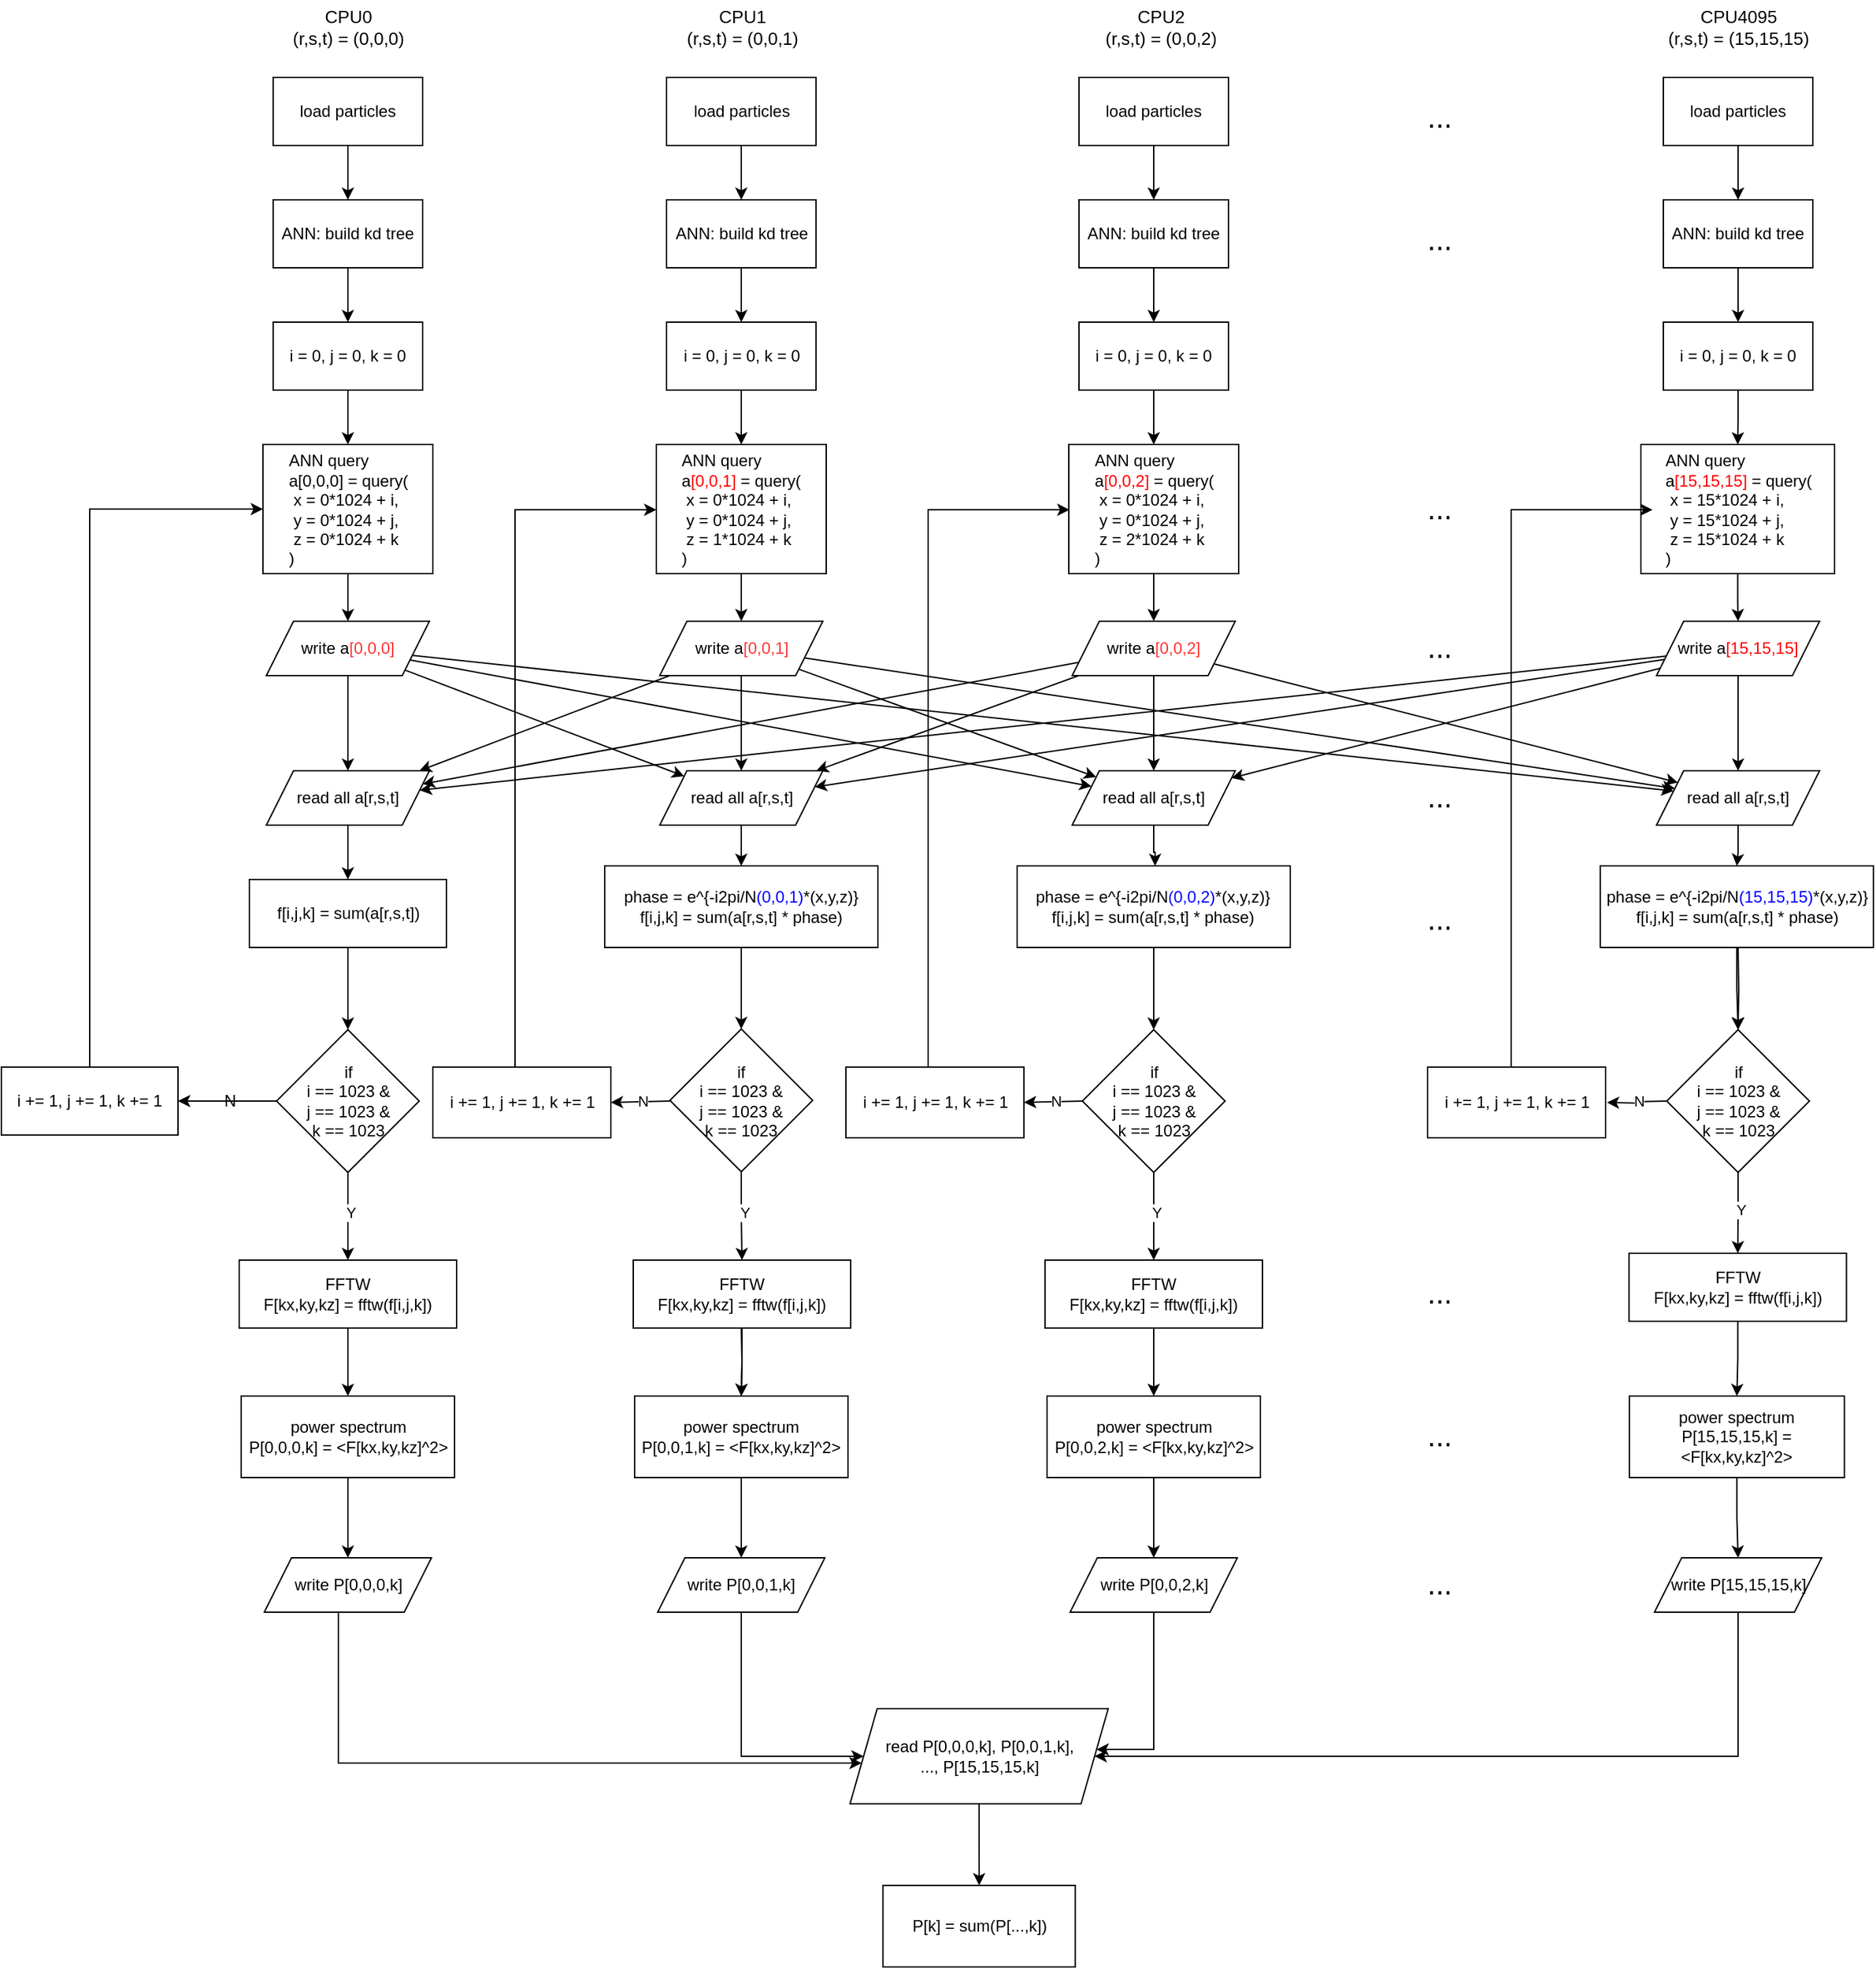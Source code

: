 <mxfile version="23.1.1" type="github">
  <diagram name="Page-1" id="rjDrSSfWqjY-BQv2FjJS">
    <mxGraphModel dx="1452" dy="378" grid="1" gridSize="10" guides="1" tooltips="1" connect="1" arrows="1" fold="1" page="1" pageScale="1" pageWidth="827" pageHeight="1169" math="0" shadow="0">
      <root>
        <mxCell id="0" />
        <mxCell id="1" parent="0" />
        <mxCell id="TZ_Lwikpa9NxjboD3mck-4" value="" style="edgeStyle=orthogonalEdgeStyle;rounded=0;orthogonalLoop=1;jettySize=auto;html=1;" parent="1" source="AGraJKZwO1HRTsfSJN3S-1" target="AGraJKZwO1HRTsfSJN3S-2" edge="1">
          <mxGeometry relative="1" as="geometry" />
        </mxCell>
        <mxCell id="AGraJKZwO1HRTsfSJN3S-1" value="load particles" style="rounded=0;whiteSpace=wrap;html=1;" parent="1" vertex="1">
          <mxGeometry x="-548" y="80" width="110" height="50" as="geometry" />
        </mxCell>
        <mxCell id="AGraJKZwO1HRTsfSJN3S-16" value="" style="edgeStyle=orthogonalEdgeStyle;rounded=0;orthogonalLoop=1;jettySize=auto;html=1;" parent="1" source="AGraJKZwO1HRTsfSJN3S-2" target="AGraJKZwO1HRTsfSJN3S-15" edge="1">
          <mxGeometry relative="1" as="geometry" />
        </mxCell>
        <mxCell id="AGraJKZwO1HRTsfSJN3S-2" value="&lt;div&gt;ANN: build kd tree&lt;/div&gt;" style="rounded=0;whiteSpace=wrap;html=1;" parent="1" vertex="1">
          <mxGeometry x="-548" y="170" width="110" height="50" as="geometry" />
        </mxCell>
        <mxCell id="AGraJKZwO1HRTsfSJN3S-13" value="&lt;div style=&quot;font-size: 22px;&quot;&gt;...&lt;/div&gt;" style="text;html=1;align=center;verticalAlign=middle;resizable=0;points=[];autosize=1;strokeColor=none;fillColor=none;" parent="1" vertex="1">
          <mxGeometry x="290" y="90" width="40" height="40" as="geometry" />
        </mxCell>
        <mxCell id="TZ_Lwikpa9NxjboD3mck-2" value="" style="edgeStyle=orthogonalEdgeStyle;rounded=0;orthogonalLoop=1;jettySize=auto;html=1;" parent="1" source="AGraJKZwO1HRTsfSJN3S-15" target="TZ_Lwikpa9NxjboD3mck-1" edge="1">
          <mxGeometry relative="1" as="geometry" />
        </mxCell>
        <mxCell id="AGraJKZwO1HRTsfSJN3S-15" value="i = 0, j = 0, k = 0" style="rounded=0;whiteSpace=wrap;html=1;" parent="1" vertex="1">
          <mxGeometry x="-548" y="260" width="110" height="50" as="geometry" />
        </mxCell>
        <mxCell id="TZ_Lwikpa9NxjboD3mck-6" value="" style="edgeStyle=orthogonalEdgeStyle;rounded=0;orthogonalLoop=1;jettySize=auto;html=1;" parent="1" source="TZ_Lwikpa9NxjboD3mck-1" target="TZ_Lwikpa9NxjboD3mck-5" edge="1">
          <mxGeometry relative="1" as="geometry" />
        </mxCell>
        <mxCell id="TZ_Lwikpa9NxjboD3mck-1" value="&lt;div style=&quot;text-align: left;&quot;&gt;ANN query&lt;/div&gt;&lt;div style=&quot;text-align: left;&quot;&gt;a[0,0,0] = query(&lt;/div&gt;&lt;div style=&quot;text-align: left;&quot;&gt;&amp;nbsp;x = 0*1024 + i,&lt;/div&gt;&lt;div style=&quot;text-align: left;&quot;&gt;&amp;nbsp;y = 0*1024 + j,&lt;/div&gt;&lt;div style=&quot;text-align: left;&quot;&gt;&amp;nbsp;z = 0*1024 + k&lt;/div&gt;&lt;div style=&quot;text-align: left;&quot;&gt;)&lt;/div&gt;" style="whiteSpace=wrap;html=1;rounded=0;" parent="1" vertex="1">
          <mxGeometry x="-555.5" y="350" width="125" height="95" as="geometry" />
        </mxCell>
        <mxCell id="TZ_Lwikpa9NxjboD3mck-8" value="" style="edgeStyle=orthogonalEdgeStyle;rounded=0;orthogonalLoop=1;jettySize=auto;html=1;" parent="1" source="TZ_Lwikpa9NxjboD3mck-5" target="TZ_Lwikpa9NxjboD3mck-7" edge="1">
          <mxGeometry relative="1" as="geometry" />
        </mxCell>
        <mxCell id="JOAAcKpVN8bpqGciNnZg-158" style="edgeStyle=none;shape=connector;rounded=0;orthogonalLoop=1;jettySize=auto;html=1;labelBackgroundColor=default;strokeColor=default;align=center;verticalAlign=middle;fontFamily=Helvetica;fontSize=11;fontColor=default;endArrow=classic;" parent="1" source="TZ_Lwikpa9NxjboD3mck-5" target="JOAAcKpVN8bpqGciNnZg-75" edge="1">
          <mxGeometry relative="1" as="geometry" />
        </mxCell>
        <mxCell id="JOAAcKpVN8bpqGciNnZg-162" style="edgeStyle=none;shape=connector;rounded=0;orthogonalLoop=1;jettySize=auto;html=1;labelBackgroundColor=default;strokeColor=default;align=center;verticalAlign=middle;fontFamily=Helvetica;fontSize=11;fontColor=default;endArrow=classic;" parent="1" source="TZ_Lwikpa9NxjboD3mck-5" target="JOAAcKpVN8bpqGciNnZg-98" edge="1">
          <mxGeometry relative="1" as="geometry" />
        </mxCell>
        <mxCell id="JOAAcKpVN8bpqGciNnZg-166" style="edgeStyle=none;shape=connector;rounded=0;orthogonalLoop=1;jettySize=auto;html=1;labelBackgroundColor=default;strokeColor=default;align=center;verticalAlign=middle;fontFamily=Helvetica;fontSize=11;fontColor=default;endArrow=classic;" parent="1" source="TZ_Lwikpa9NxjboD3mck-5" target="JOAAcKpVN8bpqGciNnZg-120" edge="1">
          <mxGeometry relative="1" as="geometry" />
        </mxCell>
        <mxCell id="TZ_Lwikpa9NxjboD3mck-5" value="write a&lt;font color=&quot;#ff3333&quot;&gt;[0,0,0]&lt;/font&gt;" style="shape=parallelogram;perimeter=parallelogramPerimeter;whiteSpace=wrap;html=1;fixedSize=1;rounded=0;" parent="1" vertex="1">
          <mxGeometry x="-553" y="480" width="120" height="40" as="geometry" />
        </mxCell>
        <mxCell id="TZ_Lwikpa9NxjboD3mck-10" value="" style="edgeStyle=orthogonalEdgeStyle;rounded=0;orthogonalLoop=1;jettySize=auto;html=1;" parent="1" source="TZ_Lwikpa9NxjboD3mck-7" target="TZ_Lwikpa9NxjboD3mck-9" edge="1">
          <mxGeometry relative="1" as="geometry" />
        </mxCell>
        <mxCell id="TZ_Lwikpa9NxjboD3mck-7" value="read all a[r,s,t]" style="shape=parallelogram;perimeter=parallelogramPerimeter;whiteSpace=wrap;html=1;fixedSize=1;rounded=0;" parent="1" vertex="1">
          <mxGeometry x="-553" y="590" width="120" height="40" as="geometry" />
        </mxCell>
        <mxCell id="JOAAcKpVN8bpqGciNnZg-4" value="" style="edgeStyle=orthogonalEdgeStyle;rounded=0;orthogonalLoop=1;jettySize=auto;html=1;" parent="1" source="TZ_Lwikpa9NxjboD3mck-9" target="JOAAcKpVN8bpqGciNnZg-3" edge="1">
          <mxGeometry relative="1" as="geometry" />
        </mxCell>
        <mxCell id="TZ_Lwikpa9NxjboD3mck-9" value="f[i,j,k] = sum(a[r,s,t])" style="whiteSpace=wrap;html=1;rounded=0;" parent="1" vertex="1">
          <mxGeometry x="-565.5" y="670" width="145" height="50" as="geometry" />
        </mxCell>
        <mxCell id="JOAAcKpVN8bpqGciNnZg-6" value="" style="edgeStyle=orthogonalEdgeStyle;rounded=0;orthogonalLoop=1;jettySize=auto;html=1;" parent="1" source="JOAAcKpVN8bpqGciNnZg-3" target="JOAAcKpVN8bpqGciNnZg-5" edge="1">
          <mxGeometry relative="1" as="geometry" />
        </mxCell>
        <mxCell id="JOAAcKpVN8bpqGciNnZg-10" value="" style="edgeStyle=orthogonalEdgeStyle;rounded=0;orthogonalLoop=1;jettySize=auto;html=1;" parent="1" source="JOAAcKpVN8bpqGciNnZg-3" target="JOAAcKpVN8bpqGciNnZg-9" edge="1">
          <mxGeometry relative="1" as="geometry" />
        </mxCell>
        <mxCell id="JOAAcKpVN8bpqGciNnZg-11" value="&lt;div&gt;Y&lt;/div&gt;" style="edgeLabel;html=1;align=center;verticalAlign=middle;resizable=0;points=[];" parent="JOAAcKpVN8bpqGciNnZg-10" vertex="1" connectable="0">
          <mxGeometry x="-0.102" y="2" relative="1" as="geometry">
            <mxPoint as="offset" />
          </mxGeometry>
        </mxCell>
        <mxCell id="JOAAcKpVN8bpqGciNnZg-3" value="&lt;div&gt;if&lt;br&gt;&lt;/div&gt;&lt;div&gt;i == 1023 &amp;amp;&lt;br&gt;&lt;/div&gt;&lt;div&gt;j == 1023 &amp;amp;&lt;br&gt;&lt;/div&gt;&lt;div&gt;k == 1023&lt;br&gt;&lt;/div&gt;" style="rhombus;whiteSpace=wrap;html=1;rounded=0;" parent="1" vertex="1">
          <mxGeometry x="-545.5" y="780.5" width="105" height="105" as="geometry" />
        </mxCell>
        <mxCell id="JOAAcKpVN8bpqGciNnZg-8" style="edgeStyle=orthogonalEdgeStyle;rounded=0;orthogonalLoop=1;jettySize=auto;html=1;entryX=0;entryY=0.5;entryDx=0;entryDy=0;" parent="1" source="JOAAcKpVN8bpqGciNnZg-5" target="TZ_Lwikpa9NxjboD3mck-1" edge="1">
          <mxGeometry relative="1" as="geometry">
            <mxPoint x="-683" y="330" as="targetPoint" />
            <Array as="points">
              <mxPoint x="-683" y="398" />
            </Array>
          </mxGeometry>
        </mxCell>
        <mxCell id="JOAAcKpVN8bpqGciNnZg-5" value="i += 1, j += 1, k += 1" style="whiteSpace=wrap;html=1;rounded=0;" parent="1" vertex="1">
          <mxGeometry x="-748" y="808" width="130" height="50" as="geometry" />
        </mxCell>
        <mxCell id="JOAAcKpVN8bpqGciNnZg-7" value="N" style="text;html=1;align=center;verticalAlign=middle;resizable=0;points=[];autosize=1;strokeColor=none;fillColor=none;" parent="1" vertex="1">
          <mxGeometry x="-595.5" y="818" width="30" height="30" as="geometry" />
        </mxCell>
        <mxCell id="JOAAcKpVN8bpqGciNnZg-52" value="" style="edgeStyle=orthogonalEdgeStyle;rounded=0;orthogonalLoop=1;jettySize=auto;html=1;" parent="1" source="JOAAcKpVN8bpqGciNnZg-9" target="JOAAcKpVN8bpqGciNnZg-51" edge="1">
          <mxGeometry relative="1" as="geometry" />
        </mxCell>
        <mxCell id="JOAAcKpVN8bpqGciNnZg-9" value="&lt;div&gt;FFTW&lt;/div&gt;&lt;div&gt;F[kx,ky,kz] = fftw(f[i,j,k])&lt;/div&gt;" style="whiteSpace=wrap;html=1;rounded=0;" parent="1" vertex="1">
          <mxGeometry x="-573" y="950" width="160" height="50" as="geometry" />
        </mxCell>
        <mxCell id="JOAAcKpVN8bpqGciNnZg-54" value="" style="edgeStyle=orthogonalEdgeStyle;rounded=0;orthogonalLoop=1;jettySize=auto;html=1;" parent="1" source="JOAAcKpVN8bpqGciNnZg-51" target="JOAAcKpVN8bpqGciNnZg-53" edge="1">
          <mxGeometry relative="1" as="geometry" />
        </mxCell>
        <mxCell id="JOAAcKpVN8bpqGciNnZg-51" value="&lt;div&gt;power spectrum&lt;/div&gt;&lt;div&gt;P[0,0,0,k] = &amp;lt;F[kx,ky,kz]^2&amp;gt;&lt;br&gt;&lt;/div&gt;" style="whiteSpace=wrap;html=1;rounded=0;" parent="1" vertex="1">
          <mxGeometry x="-571.5" y="1050" width="157" height="60" as="geometry" />
        </mxCell>
        <mxCell id="JOAAcKpVN8bpqGciNnZg-60" value="" style="edgeStyle=orthogonalEdgeStyle;rounded=0;orthogonalLoop=1;jettySize=auto;html=1;" parent="1" source="JOAAcKpVN8bpqGciNnZg-53" target="JOAAcKpVN8bpqGciNnZg-59" edge="1">
          <mxGeometry relative="1" as="geometry">
            <Array as="points">
              <mxPoint x="-500" y="1320" />
            </Array>
          </mxGeometry>
        </mxCell>
        <mxCell id="JOAAcKpVN8bpqGciNnZg-53" value="write P[0,0,0,k]" style="shape=parallelogram;perimeter=parallelogramPerimeter;whiteSpace=wrap;html=1;fixedSize=1;rounded=0;" parent="1" vertex="1">
          <mxGeometry x="-554.5" y="1169" width="123" height="40" as="geometry" />
        </mxCell>
        <mxCell id="JOAAcKpVN8bpqGciNnZg-62" value="" style="edgeStyle=orthogonalEdgeStyle;rounded=0;orthogonalLoop=1;jettySize=auto;html=1;" parent="1" source="JOAAcKpVN8bpqGciNnZg-59" target="JOAAcKpVN8bpqGciNnZg-61" edge="1">
          <mxGeometry relative="1" as="geometry" />
        </mxCell>
        <mxCell id="JOAAcKpVN8bpqGciNnZg-59" value="&lt;div&gt;read P[0,0,0,k], P[0,0,1,k],&lt;/div&gt;&lt;div&gt;..., P[15,15,15,k]&lt;br&gt;&lt;/div&gt;" style="shape=parallelogram;perimeter=parallelogramPerimeter;whiteSpace=wrap;html=1;fixedSize=1;rounded=0;" parent="1" vertex="1">
          <mxGeometry x="-123.5" y="1280" width="190" height="70" as="geometry" />
        </mxCell>
        <mxCell id="JOAAcKpVN8bpqGciNnZg-61" value="P[k] = sum(P[...,k])" style="whiteSpace=wrap;html=1;rounded=0;" parent="1" vertex="1">
          <mxGeometry x="-99.25" y="1410" width="141.5" height="60" as="geometry" />
        </mxCell>
        <mxCell id="JOAAcKpVN8bpqGciNnZg-64" value="" style="edgeStyle=orthogonalEdgeStyle;rounded=0;orthogonalLoop=1;jettySize=auto;html=1;" parent="1" source="JOAAcKpVN8bpqGciNnZg-65" target="JOAAcKpVN8bpqGciNnZg-67" edge="1">
          <mxGeometry relative="1" as="geometry" />
        </mxCell>
        <mxCell id="JOAAcKpVN8bpqGciNnZg-65" value="load particles" style="rounded=0;whiteSpace=wrap;html=1;" parent="1" vertex="1">
          <mxGeometry x="-258.5" y="80" width="110" height="50" as="geometry" />
        </mxCell>
        <mxCell id="JOAAcKpVN8bpqGciNnZg-66" value="" style="edgeStyle=orthogonalEdgeStyle;rounded=0;orthogonalLoop=1;jettySize=auto;html=1;" parent="1" source="JOAAcKpVN8bpqGciNnZg-67" target="JOAAcKpVN8bpqGciNnZg-69" edge="1">
          <mxGeometry relative="1" as="geometry" />
        </mxCell>
        <mxCell id="JOAAcKpVN8bpqGciNnZg-67" value="&lt;div&gt;ANN: build kd tree&lt;/div&gt;" style="rounded=0;whiteSpace=wrap;html=1;" parent="1" vertex="1">
          <mxGeometry x="-258.5" y="170" width="110" height="50" as="geometry" />
        </mxCell>
        <mxCell id="JOAAcKpVN8bpqGciNnZg-68" value="" style="edgeStyle=orthogonalEdgeStyle;rounded=0;orthogonalLoop=1;jettySize=auto;html=1;" parent="1" source="JOAAcKpVN8bpqGciNnZg-69" target="JOAAcKpVN8bpqGciNnZg-71" edge="1">
          <mxGeometry relative="1" as="geometry" />
        </mxCell>
        <mxCell id="JOAAcKpVN8bpqGciNnZg-69" value="i = 0, j = 0, k = 0" style="rounded=0;whiteSpace=wrap;html=1;" parent="1" vertex="1">
          <mxGeometry x="-258.5" y="260" width="110" height="50" as="geometry" />
        </mxCell>
        <mxCell id="JOAAcKpVN8bpqGciNnZg-70" value="" style="edgeStyle=orthogonalEdgeStyle;rounded=0;orthogonalLoop=1;jettySize=auto;html=1;" parent="1" source="JOAAcKpVN8bpqGciNnZg-71" target="JOAAcKpVN8bpqGciNnZg-73" edge="1">
          <mxGeometry relative="1" as="geometry" />
        </mxCell>
        <mxCell id="JOAAcKpVN8bpqGciNnZg-71" value="&lt;div style=&quot;text-align: left;&quot;&gt;ANN query&lt;/div&gt;&lt;div style=&quot;text-align: left;&quot;&gt;a&lt;font color=&quot;#ff0000&quot;&gt;[0,0,1]&lt;/font&gt; = query(&lt;/div&gt;&lt;div style=&quot;text-align: left;&quot;&gt;&amp;nbsp;x = 0*1024 + i,&lt;/div&gt;&lt;div style=&quot;text-align: left;&quot;&gt;&amp;nbsp;y = 0*1024 + j,&lt;/div&gt;&lt;div style=&quot;text-align: left;&quot;&gt;&amp;nbsp;z = 1*1024 + k&lt;/div&gt;&lt;div style=&quot;text-align: left;&quot;&gt;)&lt;/div&gt;" style="whiteSpace=wrap;html=1;rounded=0;" parent="1" vertex="1">
          <mxGeometry x="-266" y="350" width="125" height="95" as="geometry" />
        </mxCell>
        <mxCell id="JOAAcKpVN8bpqGciNnZg-72" value="" style="edgeStyle=orthogonalEdgeStyle;rounded=0;orthogonalLoop=1;jettySize=auto;html=1;" parent="1" source="JOAAcKpVN8bpqGciNnZg-73" target="JOAAcKpVN8bpqGciNnZg-75" edge="1">
          <mxGeometry relative="1" as="geometry" />
        </mxCell>
        <mxCell id="JOAAcKpVN8bpqGciNnZg-155" style="rounded=0;orthogonalLoop=1;jettySize=auto;html=1;jumpStyle=none;" parent="1" source="JOAAcKpVN8bpqGciNnZg-73" target="TZ_Lwikpa9NxjboD3mck-7" edge="1">
          <mxGeometry relative="1" as="geometry" />
        </mxCell>
        <mxCell id="JOAAcKpVN8bpqGciNnZg-161" style="edgeStyle=none;shape=connector;rounded=0;orthogonalLoop=1;jettySize=auto;html=1;labelBackgroundColor=default;strokeColor=default;align=center;verticalAlign=middle;fontFamily=Helvetica;fontSize=11;fontColor=default;endArrow=classic;" parent="1" source="JOAAcKpVN8bpqGciNnZg-73" target="JOAAcKpVN8bpqGciNnZg-98" edge="1">
          <mxGeometry relative="1" as="geometry" />
        </mxCell>
        <mxCell id="JOAAcKpVN8bpqGciNnZg-165" style="edgeStyle=none;shape=connector;rounded=0;orthogonalLoop=1;jettySize=auto;html=1;labelBackgroundColor=default;strokeColor=default;align=center;verticalAlign=middle;fontFamily=Helvetica;fontSize=11;fontColor=default;endArrow=classic;" parent="1" source="JOAAcKpVN8bpqGciNnZg-73" target="JOAAcKpVN8bpqGciNnZg-120" edge="1">
          <mxGeometry relative="1" as="geometry" />
        </mxCell>
        <mxCell id="JOAAcKpVN8bpqGciNnZg-73" value="write a&lt;font color=&quot;#ff3333&quot;&gt;[0,0,1]&lt;/font&gt;" style="shape=parallelogram;perimeter=parallelogramPerimeter;whiteSpace=wrap;html=1;fixedSize=1;rounded=0;" parent="1" vertex="1">
          <mxGeometry x="-263.5" y="480" width="120" height="40" as="geometry" />
        </mxCell>
        <mxCell id="JOAAcKpVN8bpqGciNnZg-74" value="" style="edgeStyle=orthogonalEdgeStyle;rounded=0;orthogonalLoop=1;jettySize=auto;html=1;" parent="1" source="JOAAcKpVN8bpqGciNnZg-75" target="JOAAcKpVN8bpqGciNnZg-77" edge="1">
          <mxGeometry relative="1" as="geometry" />
        </mxCell>
        <mxCell id="JOAAcKpVN8bpqGciNnZg-75" value="read all a[r,s,t]" style="shape=parallelogram;perimeter=parallelogramPerimeter;whiteSpace=wrap;html=1;fixedSize=1;rounded=0;" parent="1" vertex="1">
          <mxGeometry x="-263.5" y="590" width="120" height="40" as="geometry" />
        </mxCell>
        <mxCell id="JOAAcKpVN8bpqGciNnZg-76" value="" style="edgeStyle=orthogonalEdgeStyle;rounded=0;orthogonalLoop=1;jettySize=auto;html=1;" parent="1" source="JOAAcKpVN8bpqGciNnZg-77" target="JOAAcKpVN8bpqGciNnZg-80" edge="1">
          <mxGeometry relative="1" as="geometry" />
        </mxCell>
        <mxCell id="JOAAcKpVN8bpqGciNnZg-77" value="phase = e^{-i2pi/N&lt;font color=&quot;#0000ff&quot;&gt;(0,0,1)&lt;/font&gt;*(x,y,z)}&lt;br&gt;f[i,j,k] = sum(a[r,s,t] * phase)" style="whiteSpace=wrap;html=1;rounded=0;" parent="1" vertex="1">
          <mxGeometry x="-304.01" y="660" width="201.01" height="60" as="geometry" />
        </mxCell>
        <mxCell id="JOAAcKpVN8bpqGciNnZg-78" value="" style="edgeStyle=orthogonalEdgeStyle;rounded=0;orthogonalLoop=1;jettySize=auto;html=1;" parent="1" source="JOAAcKpVN8bpqGciNnZg-80" target="RxR3Cu6pKEVMTYUcIJLe-5" edge="1">
          <mxGeometry relative="1" as="geometry">
            <mxPoint x="-203.5" y="945" as="targetPoint" />
          </mxGeometry>
        </mxCell>
        <mxCell id="JOAAcKpVN8bpqGciNnZg-79" value="&lt;div&gt;Y&lt;/div&gt;" style="edgeLabel;html=1;align=center;verticalAlign=middle;resizable=0;points=[];" parent="JOAAcKpVN8bpqGciNnZg-78" vertex="1" connectable="0">
          <mxGeometry x="-0.102" y="2" relative="1" as="geometry">
            <mxPoint as="offset" />
          </mxGeometry>
        </mxCell>
        <mxCell id="JOAAcKpVN8bpqGciNnZg-80" value="&lt;div&gt;if&lt;br&gt;&lt;/div&gt;&lt;div&gt;i == 1023 &amp;amp;&lt;br&gt;&lt;/div&gt;&lt;div&gt;j == 1023 &amp;amp;&lt;br&gt;&lt;/div&gt;&lt;div&gt;k == 1023&lt;br&gt;&lt;/div&gt;" style="rhombus;whiteSpace=wrap;html=1;rounded=0;" parent="1" vertex="1">
          <mxGeometry x="-256" y="780" width="105" height="105" as="geometry" />
        </mxCell>
        <mxCell id="JOAAcKpVN8bpqGciNnZg-82" value="" style="edgeStyle=orthogonalEdgeStyle;rounded=0;orthogonalLoop=1;jettySize=auto;html=1;" parent="1" target="JOAAcKpVN8bpqGciNnZg-85" edge="1">
          <mxGeometry relative="1" as="geometry">
            <mxPoint x="-203.495" y="1000" as="sourcePoint" />
          </mxGeometry>
        </mxCell>
        <mxCell id="JOAAcKpVN8bpqGciNnZg-84" value="" style="edgeStyle=orthogonalEdgeStyle;rounded=0;orthogonalLoop=1;jettySize=auto;html=1;" parent="1" source="JOAAcKpVN8bpqGciNnZg-85" target="JOAAcKpVN8bpqGciNnZg-86" edge="1">
          <mxGeometry relative="1" as="geometry" />
        </mxCell>
        <mxCell id="JOAAcKpVN8bpqGciNnZg-85" value="&lt;div&gt;power spectrum&lt;/div&gt;&lt;div&gt;P[0,0,1,k] = &amp;lt;F[kx,ky,kz]^2&amp;gt;&lt;br&gt;&lt;/div&gt;" style="whiteSpace=wrap;html=1;rounded=0;" parent="1" vertex="1">
          <mxGeometry x="-282" y="1050" width="157" height="60" as="geometry" />
        </mxCell>
        <mxCell id="JOAAcKpVN8bpqGciNnZg-131" style="edgeStyle=orthogonalEdgeStyle;rounded=0;orthogonalLoop=1;jettySize=auto;html=1;" parent="1" source="JOAAcKpVN8bpqGciNnZg-86" target="JOAAcKpVN8bpqGciNnZg-59" edge="1">
          <mxGeometry relative="1" as="geometry">
            <Array as="points">
              <mxPoint x="-203" y="1315" />
            </Array>
          </mxGeometry>
        </mxCell>
        <mxCell id="JOAAcKpVN8bpqGciNnZg-86" value="write P[0,0,1,k]" style="shape=parallelogram;perimeter=parallelogramPerimeter;whiteSpace=wrap;html=1;fixedSize=1;rounded=0;" parent="1" vertex="1">
          <mxGeometry x="-265" y="1169" width="123" height="40" as="geometry" />
        </mxCell>
        <mxCell id="JOAAcKpVN8bpqGciNnZg-87" value="" style="edgeStyle=orthogonalEdgeStyle;rounded=0;orthogonalLoop=1;jettySize=auto;html=1;" parent="1" source="JOAAcKpVN8bpqGciNnZg-88" target="JOAAcKpVN8bpqGciNnZg-90" edge="1">
          <mxGeometry relative="1" as="geometry" />
        </mxCell>
        <mxCell id="JOAAcKpVN8bpqGciNnZg-88" value="load particles" style="rounded=0;whiteSpace=wrap;html=1;" parent="1" vertex="1">
          <mxGeometry x="45" y="80" width="110" height="50" as="geometry" />
        </mxCell>
        <mxCell id="JOAAcKpVN8bpqGciNnZg-89" value="" style="edgeStyle=orthogonalEdgeStyle;rounded=0;orthogonalLoop=1;jettySize=auto;html=1;" parent="1" source="JOAAcKpVN8bpqGciNnZg-90" target="JOAAcKpVN8bpqGciNnZg-92" edge="1">
          <mxGeometry relative="1" as="geometry" />
        </mxCell>
        <mxCell id="JOAAcKpVN8bpqGciNnZg-90" value="&lt;div&gt;ANN: build kd tree&lt;/div&gt;" style="rounded=0;whiteSpace=wrap;html=1;" parent="1" vertex="1">
          <mxGeometry x="45" y="170" width="110" height="50" as="geometry" />
        </mxCell>
        <mxCell id="JOAAcKpVN8bpqGciNnZg-91" value="" style="edgeStyle=orthogonalEdgeStyle;rounded=0;orthogonalLoop=1;jettySize=auto;html=1;" parent="1" source="JOAAcKpVN8bpqGciNnZg-92" target="JOAAcKpVN8bpqGciNnZg-94" edge="1">
          <mxGeometry relative="1" as="geometry" />
        </mxCell>
        <mxCell id="JOAAcKpVN8bpqGciNnZg-92" value="i = 0, j = 0, k = 0" style="rounded=0;whiteSpace=wrap;html=1;" parent="1" vertex="1">
          <mxGeometry x="45" y="260" width="110" height="50" as="geometry" />
        </mxCell>
        <mxCell id="JOAAcKpVN8bpqGciNnZg-93" value="" style="edgeStyle=orthogonalEdgeStyle;rounded=0;orthogonalLoop=1;jettySize=auto;html=1;" parent="1" source="JOAAcKpVN8bpqGciNnZg-94" target="JOAAcKpVN8bpqGciNnZg-96" edge="1">
          <mxGeometry relative="1" as="geometry" />
        </mxCell>
        <mxCell id="JOAAcKpVN8bpqGciNnZg-94" value="&lt;div style=&quot;text-align: left;&quot;&gt;ANN query&lt;/div&gt;&lt;div style=&quot;text-align: left;&quot;&gt;a&lt;font color=&quot;#ff0000&quot;&gt;[0,0,2]&lt;/font&gt; = query(&lt;/div&gt;&lt;div style=&quot;text-align: left;&quot;&gt;&amp;nbsp;x = 0*1024 + i,&lt;/div&gt;&lt;div style=&quot;text-align: left;&quot;&gt;&amp;nbsp;y = 0*1024 + j,&lt;/div&gt;&lt;div style=&quot;text-align: left;&quot;&gt;&amp;nbsp;z = 2*1024 + k&lt;/div&gt;&lt;div style=&quot;text-align: left;&quot;&gt;)&lt;/div&gt;" style="whiteSpace=wrap;html=1;rounded=0;" parent="1" vertex="1">
          <mxGeometry x="37.5" y="350" width="125" height="95" as="geometry" />
        </mxCell>
        <mxCell id="JOAAcKpVN8bpqGciNnZg-95" value="" style="edgeStyle=orthogonalEdgeStyle;rounded=0;orthogonalLoop=1;jettySize=auto;html=1;" parent="1" source="JOAAcKpVN8bpqGciNnZg-96" target="JOAAcKpVN8bpqGciNnZg-98" edge="1">
          <mxGeometry relative="1" as="geometry" />
        </mxCell>
        <mxCell id="JOAAcKpVN8bpqGciNnZg-156" style="rounded=0;orthogonalLoop=1;jettySize=auto;html=1;" parent="1" source="JOAAcKpVN8bpqGciNnZg-96" target="TZ_Lwikpa9NxjboD3mck-7" edge="1">
          <mxGeometry relative="1" as="geometry" />
        </mxCell>
        <mxCell id="JOAAcKpVN8bpqGciNnZg-159" style="edgeStyle=none;shape=connector;rounded=0;orthogonalLoop=1;jettySize=auto;html=1;labelBackgroundColor=default;strokeColor=default;align=center;verticalAlign=middle;fontFamily=Helvetica;fontSize=11;fontColor=default;endArrow=classic;" parent="1" source="JOAAcKpVN8bpqGciNnZg-96" target="JOAAcKpVN8bpqGciNnZg-75" edge="1">
          <mxGeometry relative="1" as="geometry" />
        </mxCell>
        <mxCell id="JOAAcKpVN8bpqGciNnZg-164" style="edgeStyle=none;shape=connector;rounded=0;orthogonalLoop=1;jettySize=auto;html=1;labelBackgroundColor=default;strokeColor=default;align=center;verticalAlign=middle;fontFamily=Helvetica;fontSize=11;fontColor=default;endArrow=classic;" parent="1" source="JOAAcKpVN8bpqGciNnZg-96" target="JOAAcKpVN8bpqGciNnZg-120" edge="1">
          <mxGeometry relative="1" as="geometry" />
        </mxCell>
        <mxCell id="JOAAcKpVN8bpqGciNnZg-96" value="write a&lt;font color=&quot;#ff3333&quot;&gt;[0,0,2]&lt;/font&gt;" style="shape=parallelogram;perimeter=parallelogramPerimeter;whiteSpace=wrap;html=1;fixedSize=1;rounded=0;" parent="1" vertex="1">
          <mxGeometry x="40" y="480" width="120" height="40" as="geometry" />
        </mxCell>
        <mxCell id="JOAAcKpVN8bpqGciNnZg-97" value="" style="edgeStyle=orthogonalEdgeStyle;rounded=0;orthogonalLoop=1;jettySize=auto;html=1;" parent="1" source="JOAAcKpVN8bpqGciNnZg-98" target="RxR3Cu6pKEVMTYUcIJLe-2" edge="1">
          <mxGeometry relative="1" as="geometry">
            <mxPoint x="100" y="670" as="targetPoint" />
            <Array as="points">
              <mxPoint x="100" y="650" />
              <mxPoint x="101" y="650" />
            </Array>
          </mxGeometry>
        </mxCell>
        <mxCell id="JOAAcKpVN8bpqGciNnZg-98" value="read all a[r,s,t]" style="shape=parallelogram;perimeter=parallelogramPerimeter;whiteSpace=wrap;html=1;fixedSize=1;rounded=0;" parent="1" vertex="1">
          <mxGeometry x="40" y="590" width="120" height="40" as="geometry" />
        </mxCell>
        <mxCell id="JOAAcKpVN8bpqGciNnZg-99" value="" style="edgeStyle=orthogonalEdgeStyle;rounded=0;orthogonalLoop=1;jettySize=auto;html=1;" parent="1" source="RxR3Cu6pKEVMTYUcIJLe-2" target="JOAAcKpVN8bpqGciNnZg-103" edge="1">
          <mxGeometry relative="1" as="geometry">
            <mxPoint x="100" y="720" as="sourcePoint" />
          </mxGeometry>
        </mxCell>
        <mxCell id="JOAAcKpVN8bpqGciNnZg-101" value="" style="edgeStyle=orthogonalEdgeStyle;rounded=0;orthogonalLoop=1;jettySize=auto;html=1;" parent="1" source="JOAAcKpVN8bpqGciNnZg-103" target="RxR3Cu6pKEVMTYUcIJLe-7" edge="1">
          <mxGeometry relative="1" as="geometry">
            <mxPoint x="100.1" y="945" as="targetPoint" />
          </mxGeometry>
        </mxCell>
        <mxCell id="JOAAcKpVN8bpqGciNnZg-102" value="&lt;div&gt;Y&lt;/div&gt;" style="edgeLabel;html=1;align=center;verticalAlign=middle;resizable=0;points=[];" parent="JOAAcKpVN8bpqGciNnZg-101" vertex="1" connectable="0">
          <mxGeometry x="-0.102" y="2" relative="1" as="geometry">
            <mxPoint as="offset" />
          </mxGeometry>
        </mxCell>
        <mxCell id="JOAAcKpVN8bpqGciNnZg-103" value="&lt;div&gt;if&lt;br&gt;&lt;/div&gt;&lt;div&gt;i == 1023 &amp;amp;&lt;br&gt;&lt;/div&gt;&lt;div&gt;j == 1023 &amp;amp;&lt;br&gt;&lt;/div&gt;&lt;div&gt;k == 1023&lt;br&gt;&lt;/div&gt;" style="rhombus;whiteSpace=wrap;html=1;rounded=0;" parent="1" vertex="1">
          <mxGeometry x="47.5" y="780.5" width="105" height="105" as="geometry" />
        </mxCell>
        <mxCell id="JOAAcKpVN8bpqGciNnZg-104" value="" style="edgeStyle=orthogonalEdgeStyle;rounded=0;orthogonalLoop=1;jettySize=auto;html=1;" parent="1" source="RxR3Cu6pKEVMTYUcIJLe-7" target="JOAAcKpVN8bpqGciNnZg-107" edge="1">
          <mxGeometry relative="1" as="geometry">
            <mxPoint x="100" y="1000" as="sourcePoint" />
          </mxGeometry>
        </mxCell>
        <mxCell id="JOAAcKpVN8bpqGciNnZg-106" value="" style="edgeStyle=orthogonalEdgeStyle;rounded=0;orthogonalLoop=1;jettySize=auto;html=1;" parent="1" source="JOAAcKpVN8bpqGciNnZg-107" target="JOAAcKpVN8bpqGciNnZg-108" edge="1">
          <mxGeometry relative="1" as="geometry" />
        </mxCell>
        <mxCell id="JOAAcKpVN8bpqGciNnZg-107" value="&lt;div&gt;power spectrum&lt;/div&gt;&lt;div&gt;P[0,0,2,k] = &amp;lt;F[kx,ky,kz]^2&amp;gt;&lt;br&gt;&lt;/div&gt;" style="whiteSpace=wrap;html=1;rounded=0;" parent="1" vertex="1">
          <mxGeometry x="21.5" y="1050" width="157" height="60" as="geometry" />
        </mxCell>
        <mxCell id="JOAAcKpVN8bpqGciNnZg-132" style="edgeStyle=orthogonalEdgeStyle;rounded=0;orthogonalLoop=1;jettySize=auto;html=1;" parent="1" source="JOAAcKpVN8bpqGciNnZg-108" target="JOAAcKpVN8bpqGciNnZg-59" edge="1">
          <mxGeometry relative="1" as="geometry">
            <Array as="points">
              <mxPoint x="100" y="1310" />
            </Array>
          </mxGeometry>
        </mxCell>
        <mxCell id="JOAAcKpVN8bpqGciNnZg-108" value="write P[0,0,2,k]" style="shape=parallelogram;perimeter=parallelogramPerimeter;whiteSpace=wrap;html=1;fixedSize=1;rounded=0;" parent="1" vertex="1">
          <mxGeometry x="38.5" y="1169" width="123" height="40" as="geometry" />
        </mxCell>
        <mxCell id="JOAAcKpVN8bpqGciNnZg-109" value="" style="edgeStyle=orthogonalEdgeStyle;rounded=0;orthogonalLoop=1;jettySize=auto;html=1;" parent="1" source="JOAAcKpVN8bpqGciNnZg-110" target="JOAAcKpVN8bpqGciNnZg-112" edge="1">
          <mxGeometry relative="1" as="geometry" />
        </mxCell>
        <mxCell id="JOAAcKpVN8bpqGciNnZg-110" value="load particles" style="rounded=0;whiteSpace=wrap;html=1;" parent="1" vertex="1">
          <mxGeometry x="475" y="80" width="110" height="50" as="geometry" />
        </mxCell>
        <mxCell id="JOAAcKpVN8bpqGciNnZg-111" value="" style="edgeStyle=orthogonalEdgeStyle;rounded=0;orthogonalLoop=1;jettySize=auto;html=1;" parent="1" source="JOAAcKpVN8bpqGciNnZg-112" target="JOAAcKpVN8bpqGciNnZg-114" edge="1">
          <mxGeometry relative="1" as="geometry" />
        </mxCell>
        <mxCell id="JOAAcKpVN8bpqGciNnZg-112" value="&lt;div&gt;ANN: build kd tree&lt;/div&gt;" style="rounded=0;whiteSpace=wrap;html=1;" parent="1" vertex="1">
          <mxGeometry x="475" y="170" width="110" height="50" as="geometry" />
        </mxCell>
        <mxCell id="JOAAcKpVN8bpqGciNnZg-113" value="" style="edgeStyle=orthogonalEdgeStyle;rounded=0;orthogonalLoop=1;jettySize=auto;html=1;" parent="1" source="JOAAcKpVN8bpqGciNnZg-114" target="JOAAcKpVN8bpqGciNnZg-116" edge="1">
          <mxGeometry relative="1" as="geometry" />
        </mxCell>
        <mxCell id="JOAAcKpVN8bpqGciNnZg-114" value="i = 0, j = 0, k = 0" style="rounded=0;whiteSpace=wrap;html=1;" parent="1" vertex="1">
          <mxGeometry x="475" y="260" width="110" height="50" as="geometry" />
        </mxCell>
        <mxCell id="JOAAcKpVN8bpqGciNnZg-115" value="" style="edgeStyle=orthogonalEdgeStyle;rounded=0;orthogonalLoop=1;jettySize=auto;html=1;" parent="1" source="JOAAcKpVN8bpqGciNnZg-116" target="JOAAcKpVN8bpqGciNnZg-118" edge="1">
          <mxGeometry relative="1" as="geometry" />
        </mxCell>
        <mxCell id="JOAAcKpVN8bpqGciNnZg-116" value="&lt;div style=&quot;text-align: left;&quot;&gt;ANN query&lt;/div&gt;&lt;div style=&quot;text-align: left;&quot;&gt;a&lt;font color=&quot;#ff0000&quot;&gt;[15,15,15]&lt;/font&gt; = query(&lt;/div&gt;&lt;div style=&quot;text-align: left;&quot;&gt;&amp;nbsp;x = 15*1024 + i,&lt;/div&gt;&lt;div style=&quot;text-align: left;&quot;&gt;&amp;nbsp;y = 15*1024 + j,&lt;/div&gt;&lt;div style=&quot;text-align: left;&quot;&gt;&amp;nbsp;z = 15*1024 + k&lt;/div&gt;&lt;div style=&quot;text-align: left;&quot;&gt;)&lt;/div&gt;" style="whiteSpace=wrap;html=1;rounded=0;" parent="1" vertex="1">
          <mxGeometry x="458.5" y="350" width="142.5" height="95" as="geometry" />
        </mxCell>
        <mxCell id="JOAAcKpVN8bpqGciNnZg-117" value="" style="edgeStyle=orthogonalEdgeStyle;rounded=0;orthogonalLoop=1;jettySize=auto;html=1;" parent="1" source="JOAAcKpVN8bpqGciNnZg-118" target="JOAAcKpVN8bpqGciNnZg-120" edge="1">
          <mxGeometry relative="1" as="geometry" />
        </mxCell>
        <mxCell id="JOAAcKpVN8bpqGciNnZg-157" style="edgeStyle=none;shape=connector;rounded=0;orthogonalLoop=1;jettySize=auto;html=1;labelBackgroundColor=default;strokeColor=default;align=center;verticalAlign=middle;fontFamily=Helvetica;fontSize=11;fontColor=default;endArrow=classic;" parent="1" source="JOAAcKpVN8bpqGciNnZg-118" target="TZ_Lwikpa9NxjboD3mck-7" edge="1">
          <mxGeometry relative="1" as="geometry" />
        </mxCell>
        <mxCell id="JOAAcKpVN8bpqGciNnZg-160" style="edgeStyle=none;shape=connector;rounded=0;orthogonalLoop=1;jettySize=auto;html=1;labelBackgroundColor=default;strokeColor=default;align=center;verticalAlign=middle;fontFamily=Helvetica;fontSize=11;fontColor=default;endArrow=classic;" parent="1" source="JOAAcKpVN8bpqGciNnZg-118" target="JOAAcKpVN8bpqGciNnZg-75" edge="1">
          <mxGeometry relative="1" as="geometry" />
        </mxCell>
        <mxCell id="JOAAcKpVN8bpqGciNnZg-163" style="edgeStyle=none;shape=connector;rounded=0;orthogonalLoop=1;jettySize=auto;html=1;labelBackgroundColor=default;strokeColor=default;align=center;verticalAlign=middle;fontFamily=Helvetica;fontSize=11;fontColor=default;endArrow=classic;" parent="1" source="JOAAcKpVN8bpqGciNnZg-118" target="JOAAcKpVN8bpqGciNnZg-98" edge="1">
          <mxGeometry relative="1" as="geometry" />
        </mxCell>
        <mxCell id="JOAAcKpVN8bpqGciNnZg-118" value="write a&lt;font color=&quot;#ff0000&quot;&gt;[15,15,15]&lt;/font&gt;" style="shape=parallelogram;perimeter=parallelogramPerimeter;whiteSpace=wrap;html=1;fixedSize=1;rounded=0;" parent="1" vertex="1">
          <mxGeometry x="470" y="480" width="120" height="40" as="geometry" />
        </mxCell>
        <mxCell id="JOAAcKpVN8bpqGciNnZg-119" value="" style="edgeStyle=orthogonalEdgeStyle;rounded=0;orthogonalLoop=1;jettySize=auto;html=1;" parent="1" source="JOAAcKpVN8bpqGciNnZg-120" target="RxR3Cu6pKEVMTYUcIJLe-3" edge="1">
          <mxGeometry relative="1" as="geometry">
            <mxPoint x="530" y="670" as="targetPoint" />
          </mxGeometry>
        </mxCell>
        <mxCell id="JOAAcKpVN8bpqGciNnZg-120" value="read all a[r,s,t]" style="shape=parallelogram;perimeter=parallelogramPerimeter;whiteSpace=wrap;html=1;fixedSize=1;rounded=0;" parent="1" vertex="1">
          <mxGeometry x="470" y="590" width="120" height="40" as="geometry" />
        </mxCell>
        <mxCell id="JOAAcKpVN8bpqGciNnZg-121" value="" style="edgeStyle=orthogonalEdgeStyle;rounded=0;orthogonalLoop=1;jettySize=auto;html=1;" parent="1" target="JOAAcKpVN8bpqGciNnZg-125" edge="1">
          <mxGeometry relative="1" as="geometry">
            <mxPoint x="530" y="720" as="sourcePoint" />
          </mxGeometry>
        </mxCell>
        <mxCell id="JOAAcKpVN8bpqGciNnZg-123" value="" style="edgeStyle=orthogonalEdgeStyle;rounded=0;orthogonalLoop=1;jettySize=auto;html=1;" parent="1" source="JOAAcKpVN8bpqGciNnZg-125" target="RxR3Cu6pKEVMTYUcIJLe-9" edge="1">
          <mxGeometry relative="1" as="geometry">
            <mxPoint x="530" y="945" as="targetPoint" />
          </mxGeometry>
        </mxCell>
        <mxCell id="JOAAcKpVN8bpqGciNnZg-124" value="&lt;div&gt;Y&lt;/div&gt;" style="edgeLabel;html=1;align=center;verticalAlign=middle;resizable=0;points=[];" parent="JOAAcKpVN8bpqGciNnZg-123" vertex="1" connectable="0">
          <mxGeometry x="-0.102" y="2" relative="1" as="geometry">
            <mxPoint as="offset" />
          </mxGeometry>
        </mxCell>
        <mxCell id="JOAAcKpVN8bpqGciNnZg-125" value="&lt;div&gt;if&lt;br&gt;&lt;/div&gt;&lt;div&gt;i == 1023 &amp;amp;&lt;br&gt;&lt;/div&gt;&lt;div&gt;j == 1023 &amp;amp;&lt;br&gt;&lt;/div&gt;&lt;div&gt;k == 1023&lt;br&gt;&lt;/div&gt;" style="rhombus;whiteSpace=wrap;html=1;rounded=0;" parent="1" vertex="1">
          <mxGeometry x="477.5" y="780.5" width="105" height="105" as="geometry" />
        </mxCell>
        <mxCell id="JOAAcKpVN8bpqGciNnZg-126" value="" style="edgeStyle=orthogonalEdgeStyle;rounded=0;orthogonalLoop=1;jettySize=auto;html=1;" parent="1" source="RxR3Cu6pKEVMTYUcIJLe-9" target="JOAAcKpVN8bpqGciNnZg-129" edge="1">
          <mxGeometry relative="1" as="geometry">
            <mxPoint x="530" y="1000" as="sourcePoint" />
          </mxGeometry>
        </mxCell>
        <mxCell id="JOAAcKpVN8bpqGciNnZg-128" value="" style="edgeStyle=orthogonalEdgeStyle;rounded=0;orthogonalLoop=1;jettySize=auto;html=1;" parent="1" source="JOAAcKpVN8bpqGciNnZg-129" target="JOAAcKpVN8bpqGciNnZg-130" edge="1">
          <mxGeometry relative="1" as="geometry" />
        </mxCell>
        <mxCell id="JOAAcKpVN8bpqGciNnZg-129" value="&lt;div&gt;power spectrum&lt;/div&gt;&lt;div&gt;P[15,15,15,k] = &amp;lt;F[kx,ky,kz]^2&amp;gt;&lt;br&gt;&lt;/div&gt;" style="whiteSpace=wrap;html=1;rounded=0;" parent="1" vertex="1">
          <mxGeometry x="450" y="1050" width="158.25" height="60" as="geometry" />
        </mxCell>
        <mxCell id="JOAAcKpVN8bpqGciNnZg-133" style="edgeStyle=orthogonalEdgeStyle;rounded=0;orthogonalLoop=1;jettySize=auto;html=1;" parent="1" source="JOAAcKpVN8bpqGciNnZg-130" target="JOAAcKpVN8bpqGciNnZg-59" edge="1">
          <mxGeometry relative="1" as="geometry">
            <Array as="points">
              <mxPoint x="530" y="1315" />
            </Array>
          </mxGeometry>
        </mxCell>
        <mxCell id="JOAAcKpVN8bpqGciNnZg-130" value="write P[15,15,15,k]" style="shape=parallelogram;perimeter=parallelogramPerimeter;whiteSpace=wrap;html=1;fixedSize=1;rounded=0;" parent="1" vertex="1">
          <mxGeometry x="468.5" y="1169" width="123" height="40" as="geometry" />
        </mxCell>
        <mxCell id="JOAAcKpVN8bpqGciNnZg-134" value="&lt;div style=&quot;font-size: 22px;&quot;&gt;...&lt;/div&gt;" style="text;html=1;align=center;verticalAlign=middle;resizable=0;points=[];autosize=1;strokeColor=none;fillColor=none;" parent="1" vertex="1">
          <mxGeometry x="290" y="180" width="40" height="40" as="geometry" />
        </mxCell>
        <mxCell id="JOAAcKpVN8bpqGciNnZg-135" value="&lt;div style=&quot;font-size: 22px;&quot;&gt;...&lt;/div&gt;" style="text;html=1;align=center;verticalAlign=middle;resizable=0;points=[];autosize=1;strokeColor=none;fillColor=none;" parent="1" vertex="1">
          <mxGeometry x="290" y="1169" width="40" height="40" as="geometry" />
        </mxCell>
        <mxCell id="JOAAcKpVN8bpqGciNnZg-136" value="&lt;div style=&quot;font-size: 22px;&quot;&gt;...&lt;/div&gt;" style="text;html=1;align=center;verticalAlign=middle;resizable=0;points=[];autosize=1;strokeColor=none;fillColor=none;" parent="1" vertex="1">
          <mxGeometry x="290" y="955" width="40" height="40" as="geometry" />
        </mxCell>
        <mxCell id="JOAAcKpVN8bpqGciNnZg-137" value="&lt;div style=&quot;font-size: 22px;&quot;&gt;...&lt;/div&gt;" style="text;html=1;align=center;verticalAlign=middle;resizable=0;points=[];autosize=1;strokeColor=none;fillColor=none;" parent="1" vertex="1">
          <mxGeometry x="290" y="1060" width="40" height="40" as="geometry" />
        </mxCell>
        <mxCell id="JOAAcKpVN8bpqGciNnZg-138" value="&lt;div style=&quot;font-size: 22px;&quot;&gt;...&lt;/div&gt;" style="text;html=1;align=center;verticalAlign=middle;resizable=0;points=[];autosize=1;strokeColor=none;fillColor=none;" parent="1" vertex="1">
          <mxGeometry x="290" y="680" width="40" height="40" as="geometry" />
        </mxCell>
        <mxCell id="JOAAcKpVN8bpqGciNnZg-139" value="&lt;div style=&quot;font-size: 22px;&quot;&gt;...&lt;/div&gt;" style="text;html=1;align=center;verticalAlign=middle;resizable=0;points=[];autosize=1;strokeColor=none;fillColor=none;" parent="1" vertex="1">
          <mxGeometry x="290" y="590" width="40" height="40" as="geometry" />
        </mxCell>
        <mxCell id="JOAAcKpVN8bpqGciNnZg-140" value="&lt;div style=&quot;font-size: 22px;&quot;&gt;...&lt;/div&gt;" style="text;html=1;align=center;verticalAlign=middle;resizable=0;points=[];autosize=1;strokeColor=none;fillColor=none;" parent="1" vertex="1">
          <mxGeometry x="290" y="480" width="40" height="40" as="geometry" />
        </mxCell>
        <mxCell id="JOAAcKpVN8bpqGciNnZg-141" value="&lt;div style=&quot;font-size: 22px;&quot;&gt;...&lt;/div&gt;" style="text;html=1;align=center;verticalAlign=middle;resizable=0;points=[];autosize=1;strokeColor=none;fillColor=none;" parent="1" vertex="1">
          <mxGeometry x="290" y="377.5" width="40" height="40" as="geometry" />
        </mxCell>
        <mxCell id="JOAAcKpVN8bpqGciNnZg-142" value="" style="edgeStyle=orthogonalEdgeStyle;rounded=0;orthogonalLoop=1;jettySize=auto;html=1;" parent="1" target="JOAAcKpVN8bpqGciNnZg-144" edge="1">
          <mxGeometry relative="1" as="geometry">
            <mxPoint x="-256" y="833" as="sourcePoint" />
          </mxGeometry>
        </mxCell>
        <mxCell id="JOAAcKpVN8bpqGciNnZg-146" value="&lt;div&gt;N&lt;/div&gt;" style="edgeLabel;html=1;align=center;verticalAlign=middle;resizable=0;points=[];" parent="JOAAcKpVN8bpqGciNnZg-142" vertex="1" connectable="0">
          <mxGeometry x="-0.092" y="-1" relative="1" as="geometry">
            <mxPoint as="offset" />
          </mxGeometry>
        </mxCell>
        <mxCell id="JOAAcKpVN8bpqGciNnZg-143" style="edgeStyle=orthogonalEdgeStyle;rounded=0;orthogonalLoop=1;jettySize=auto;html=1;entryX=0;entryY=0.5;entryDx=0;entryDy=0;" parent="1" source="JOAAcKpVN8bpqGciNnZg-144" edge="1">
          <mxGeometry relative="1" as="geometry">
            <mxPoint x="-266" y="398" as="targetPoint" />
            <Array as="points">
              <mxPoint x="-370" y="398" />
            </Array>
          </mxGeometry>
        </mxCell>
        <mxCell id="JOAAcKpVN8bpqGciNnZg-144" value="i += 1, j += 1, k += 1" style="whiteSpace=wrap;html=1;rounded=0;" parent="1" vertex="1">
          <mxGeometry x="-430.5" y="808" width="131" height="52" as="geometry" />
        </mxCell>
        <mxCell id="JOAAcKpVN8bpqGciNnZg-147" value="" style="edgeStyle=orthogonalEdgeStyle;rounded=0;orthogonalLoop=1;jettySize=auto;html=1;" parent="1" target="JOAAcKpVN8bpqGciNnZg-150" edge="1">
          <mxGeometry relative="1" as="geometry">
            <mxPoint x="48" y="833" as="sourcePoint" />
          </mxGeometry>
        </mxCell>
        <mxCell id="JOAAcKpVN8bpqGciNnZg-148" value="&lt;div&gt;N&lt;/div&gt;" style="edgeLabel;html=1;align=center;verticalAlign=middle;resizable=0;points=[];" parent="JOAAcKpVN8bpqGciNnZg-147" vertex="1" connectable="0">
          <mxGeometry x="-0.092" y="-1" relative="1" as="geometry">
            <mxPoint as="offset" />
          </mxGeometry>
        </mxCell>
        <mxCell id="JOAAcKpVN8bpqGciNnZg-149" style="edgeStyle=orthogonalEdgeStyle;rounded=0;orthogonalLoop=1;jettySize=auto;html=1;entryX=0;entryY=0.5;entryDx=0;entryDy=0;" parent="1" source="JOAAcKpVN8bpqGciNnZg-150" edge="1">
          <mxGeometry relative="1" as="geometry">
            <mxPoint x="38" y="398" as="targetPoint" />
            <Array as="points">
              <mxPoint x="-66" y="398" />
            </Array>
          </mxGeometry>
        </mxCell>
        <mxCell id="JOAAcKpVN8bpqGciNnZg-150" value="i += 1, j += 1, k += 1" style="whiteSpace=wrap;html=1;rounded=0;" parent="1" vertex="1">
          <mxGeometry x="-126.5" y="808" width="131" height="52" as="geometry" />
        </mxCell>
        <mxCell id="JOAAcKpVN8bpqGciNnZg-151" value="" style="edgeStyle=orthogonalEdgeStyle;rounded=0;orthogonalLoop=1;jettySize=auto;html=1;" parent="1" edge="1">
          <mxGeometry relative="1" as="geometry">
            <mxPoint x="477" y="833" as="sourcePoint" />
            <mxPoint x="433.5" y="834" as="targetPoint" />
          </mxGeometry>
        </mxCell>
        <mxCell id="JOAAcKpVN8bpqGciNnZg-152" value="&lt;div&gt;N&lt;/div&gt;" style="edgeLabel;html=1;align=center;verticalAlign=middle;resizable=0;points=[];" parent="JOAAcKpVN8bpqGciNnZg-151" vertex="1" connectable="0">
          <mxGeometry x="-0.092" y="-1" relative="1" as="geometry">
            <mxPoint as="offset" />
          </mxGeometry>
        </mxCell>
        <mxCell id="JOAAcKpVN8bpqGciNnZg-153" style="edgeStyle=orthogonalEdgeStyle;rounded=0;orthogonalLoop=1;jettySize=auto;html=1;entryX=0;entryY=0.5;entryDx=0;entryDy=0;" parent="1" edge="1">
          <mxGeometry relative="1" as="geometry">
            <mxPoint x="467" y="398" as="targetPoint" />
            <Array as="points">
              <mxPoint x="363" y="398" />
            </Array>
            <mxPoint x="363" y="808" as="sourcePoint" />
          </mxGeometry>
        </mxCell>
        <mxCell id="JOAAcKpVN8bpqGciNnZg-154" value="i += 1, j += 1, k += 1" style="whiteSpace=wrap;html=1;rounded=0;" parent="1" vertex="1">
          <mxGeometry x="301.5" y="808" width="131" height="52" as="geometry" />
        </mxCell>
        <mxCell id="JOAAcKpVN8bpqGciNnZg-172" value="&lt;div&gt;&lt;font style=&quot;font-size: 13px;&quot;&gt;CPU0&lt;br&gt;&lt;/font&gt;&lt;/div&gt;&lt;div&gt;&lt;font style=&quot;font-size: 13px;&quot;&gt;(r,s,t) = (0,0,0)&lt;br&gt;&lt;/font&gt;&lt;/div&gt;" style="text;html=1;align=center;verticalAlign=middle;resizable=0;points=[];autosize=1;strokeColor=none;fillColor=none;fontSize=11;fontFamily=Helvetica;fontColor=default;" parent="1" vertex="1">
          <mxGeometry x="-548" y="23" width="110" height="40" as="geometry" />
        </mxCell>
        <mxCell id="JOAAcKpVN8bpqGciNnZg-173" value="&lt;div&gt;&lt;font style=&quot;font-size: 13px;&quot;&gt;CPU1&lt;/font&gt;&lt;/div&gt;&lt;div&gt;&lt;font style=&quot;font-size: 13px;&quot;&gt;(r,s,t) = (0,0,1)&lt;br&gt;&lt;/font&gt;&lt;/div&gt;" style="text;html=1;align=center;verticalAlign=middle;resizable=0;points=[];autosize=1;strokeColor=none;fillColor=none;fontSize=11;fontFamily=Helvetica;fontColor=default;" parent="1" vertex="1">
          <mxGeometry x="-258.5" y="23" width="110" height="40" as="geometry" />
        </mxCell>
        <mxCell id="JOAAcKpVN8bpqGciNnZg-174" value="&lt;div&gt;&lt;font style=&quot;font-size: 13px;&quot;&gt;CPU2&lt;br&gt;&lt;/font&gt;&lt;/div&gt;&lt;div&gt;&lt;font style=&quot;font-size: 13px;&quot;&gt;(r,s,t) = (0,0,2)&lt;br&gt;&lt;/font&gt;&lt;/div&gt;" style="text;html=1;align=center;verticalAlign=middle;resizable=0;points=[];autosize=1;strokeColor=none;fillColor=none;fontSize=11;fontFamily=Helvetica;fontColor=default;" parent="1" vertex="1">
          <mxGeometry x="50.25" y="23" width="110" height="40" as="geometry" />
        </mxCell>
        <mxCell id="JOAAcKpVN8bpqGciNnZg-175" value="&lt;div&gt;&lt;font style=&quot;font-size: 13px;&quot;&gt;CPU4095&lt;/font&gt;&lt;/div&gt;&lt;div&gt;&lt;font style=&quot;font-size: 13px;&quot;&gt;(r,s,t) = (15,15,15)&lt;br&gt;&lt;/font&gt;&lt;/div&gt;" style="text;html=1;align=center;verticalAlign=middle;resizable=0;points=[];autosize=1;strokeColor=none;fillColor=none;fontSize=11;fontFamily=Helvetica;fontColor=default;" parent="1" vertex="1">
          <mxGeometry x="464.75" y="23" width="130" height="40" as="geometry" />
        </mxCell>
        <mxCell id="RxR3Cu6pKEVMTYUcIJLe-2" value="phase = e^{-i2pi/N&lt;font color=&quot;#0000ff&quot;&gt;(0,0,2)&lt;/font&gt;*(x,y,z)}&lt;br&gt;f[i,j,k] = sum(a[r,s,t] * phase)" style="whiteSpace=wrap;html=1;rounded=0;" parent="1" vertex="1">
          <mxGeometry x="-0.51" y="660" width="201.01" height="60" as="geometry" />
        </mxCell>
        <mxCell id="RxR3Cu6pKEVMTYUcIJLe-4" value="" style="edgeStyle=orthogonalEdgeStyle;rounded=0;orthogonalLoop=1;jettySize=auto;html=1;" parent="1" source="RxR3Cu6pKEVMTYUcIJLe-3" target="JOAAcKpVN8bpqGciNnZg-125" edge="1">
          <mxGeometry relative="1" as="geometry" />
        </mxCell>
        <mxCell id="RxR3Cu6pKEVMTYUcIJLe-3" value="phase = e^{-i2pi/N&lt;font color=&quot;#0000ff&quot;&gt;(15,15,15)&lt;/font&gt;*(x,y,z)}&lt;br&gt;f[i,j,k] = sum(a[r,s,t] * phase)" style="whiteSpace=wrap;html=1;rounded=0;" parent="1" vertex="1">
          <mxGeometry x="428.62" y="660" width="201.01" height="60" as="geometry" />
        </mxCell>
        <mxCell id="RxR3Cu6pKEVMTYUcIJLe-6" value="" style="edgeStyle=orthogonalEdgeStyle;rounded=0;orthogonalLoop=1;jettySize=auto;html=1;" parent="1" source="RxR3Cu6pKEVMTYUcIJLe-5" target="JOAAcKpVN8bpqGciNnZg-85" edge="1">
          <mxGeometry relative="1" as="geometry" />
        </mxCell>
        <mxCell id="RxR3Cu6pKEVMTYUcIJLe-5" value="&lt;div&gt;FFTW&lt;/div&gt;&lt;div&gt;F[kx,ky,kz] = fftw(f[i,j,k])&lt;/div&gt;" style="whiteSpace=wrap;html=1;rounded=0;" parent="1" vertex="1">
          <mxGeometry x="-283" y="950" width="160" height="50" as="geometry" />
        </mxCell>
        <mxCell id="RxR3Cu6pKEVMTYUcIJLe-7" value="&lt;div&gt;FFTW&lt;/div&gt;&lt;div&gt;F[kx,ky,kz] = fftw(f[i,j,k])&lt;/div&gt;" style="whiteSpace=wrap;html=1;rounded=0;" parent="1" vertex="1">
          <mxGeometry x="20" y="950" width="160" height="50" as="geometry" />
        </mxCell>
        <mxCell id="RxR3Cu6pKEVMTYUcIJLe-9" value="&lt;div&gt;FFTW&lt;/div&gt;&lt;div&gt;F[kx,ky,kz] = fftw(f[i,j,k])&lt;/div&gt;" style="whiteSpace=wrap;html=1;rounded=0;" parent="1" vertex="1">
          <mxGeometry x="449.75" y="945" width="160" height="50" as="geometry" />
        </mxCell>
      </root>
    </mxGraphModel>
  </diagram>
</mxfile>
